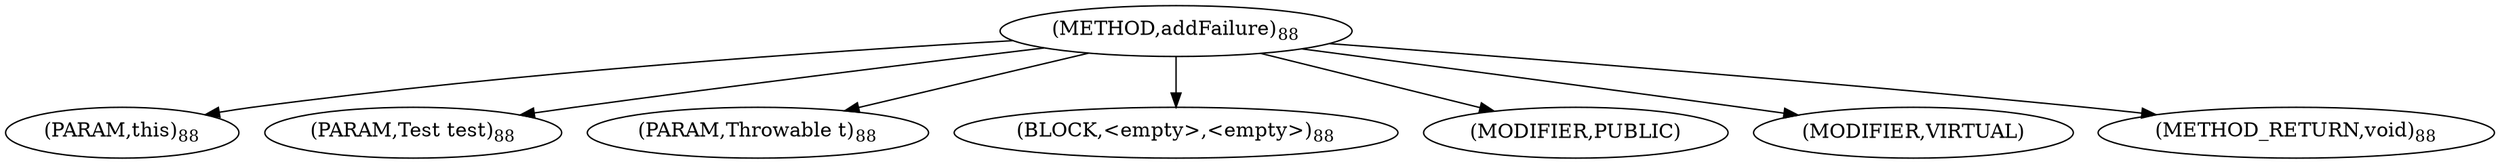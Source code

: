 digraph "addFailure" {  
"136" [label = <(METHOD,addFailure)<SUB>88</SUB>> ]
"137" [label = <(PARAM,this)<SUB>88</SUB>> ]
"138" [label = <(PARAM,Test test)<SUB>88</SUB>> ]
"139" [label = <(PARAM,Throwable t)<SUB>88</SUB>> ]
"140" [label = <(BLOCK,&lt;empty&gt;,&lt;empty&gt;)<SUB>88</SUB>> ]
"141" [label = <(MODIFIER,PUBLIC)> ]
"142" [label = <(MODIFIER,VIRTUAL)> ]
"143" [label = <(METHOD_RETURN,void)<SUB>88</SUB>> ]
  "136" -> "137" 
  "136" -> "138" 
  "136" -> "139" 
  "136" -> "140" 
  "136" -> "141" 
  "136" -> "142" 
  "136" -> "143" 
}
